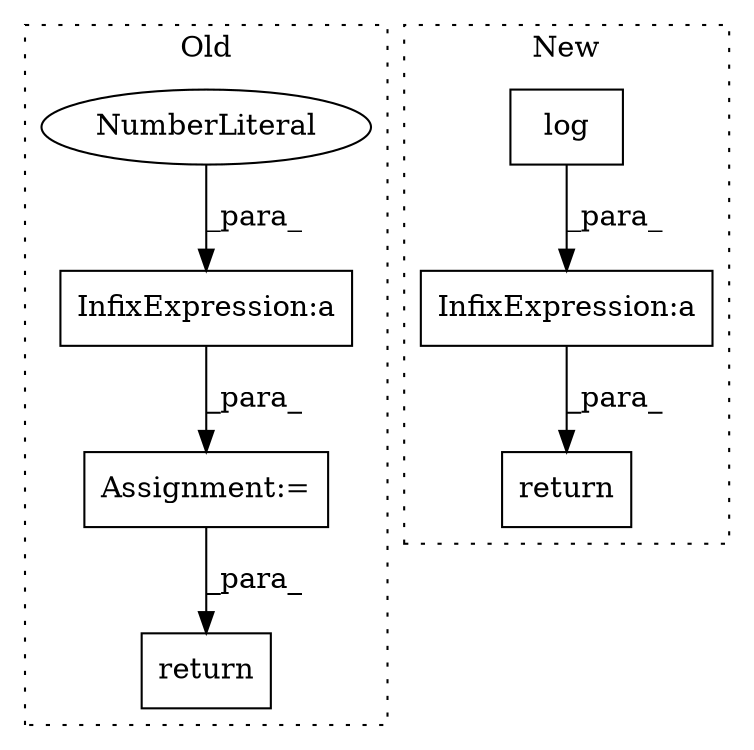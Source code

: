 digraph G {
subgraph cluster0 {
1 [label="return" a="41" s="1746" l="7" shape="box"];
4 [label="Assignment:=" a="7" s="1631" l="1" shape="box"];
5 [label="InfixExpression:a" a="27" s="1636" l="3" shape="box"];
7 [label="NumberLiteral" a="34" s="1639" l="1" shape="ellipse"];
label = "Old";
style="dotted";
}
subgraph cluster1 {
2 [label="log" a="32" s="1702,1716" l="4,1" shape="box"];
3 [label="return" a="41" s="2005" l="7" shape="box"];
6 [label="InfixExpression:a" a="27" s="1699" l="3" shape="box"];
label = "New";
style="dotted";
}
2 -> 6 [label="_para_"];
4 -> 1 [label="_para_"];
5 -> 4 [label="_para_"];
6 -> 3 [label="_para_"];
7 -> 5 [label="_para_"];
}